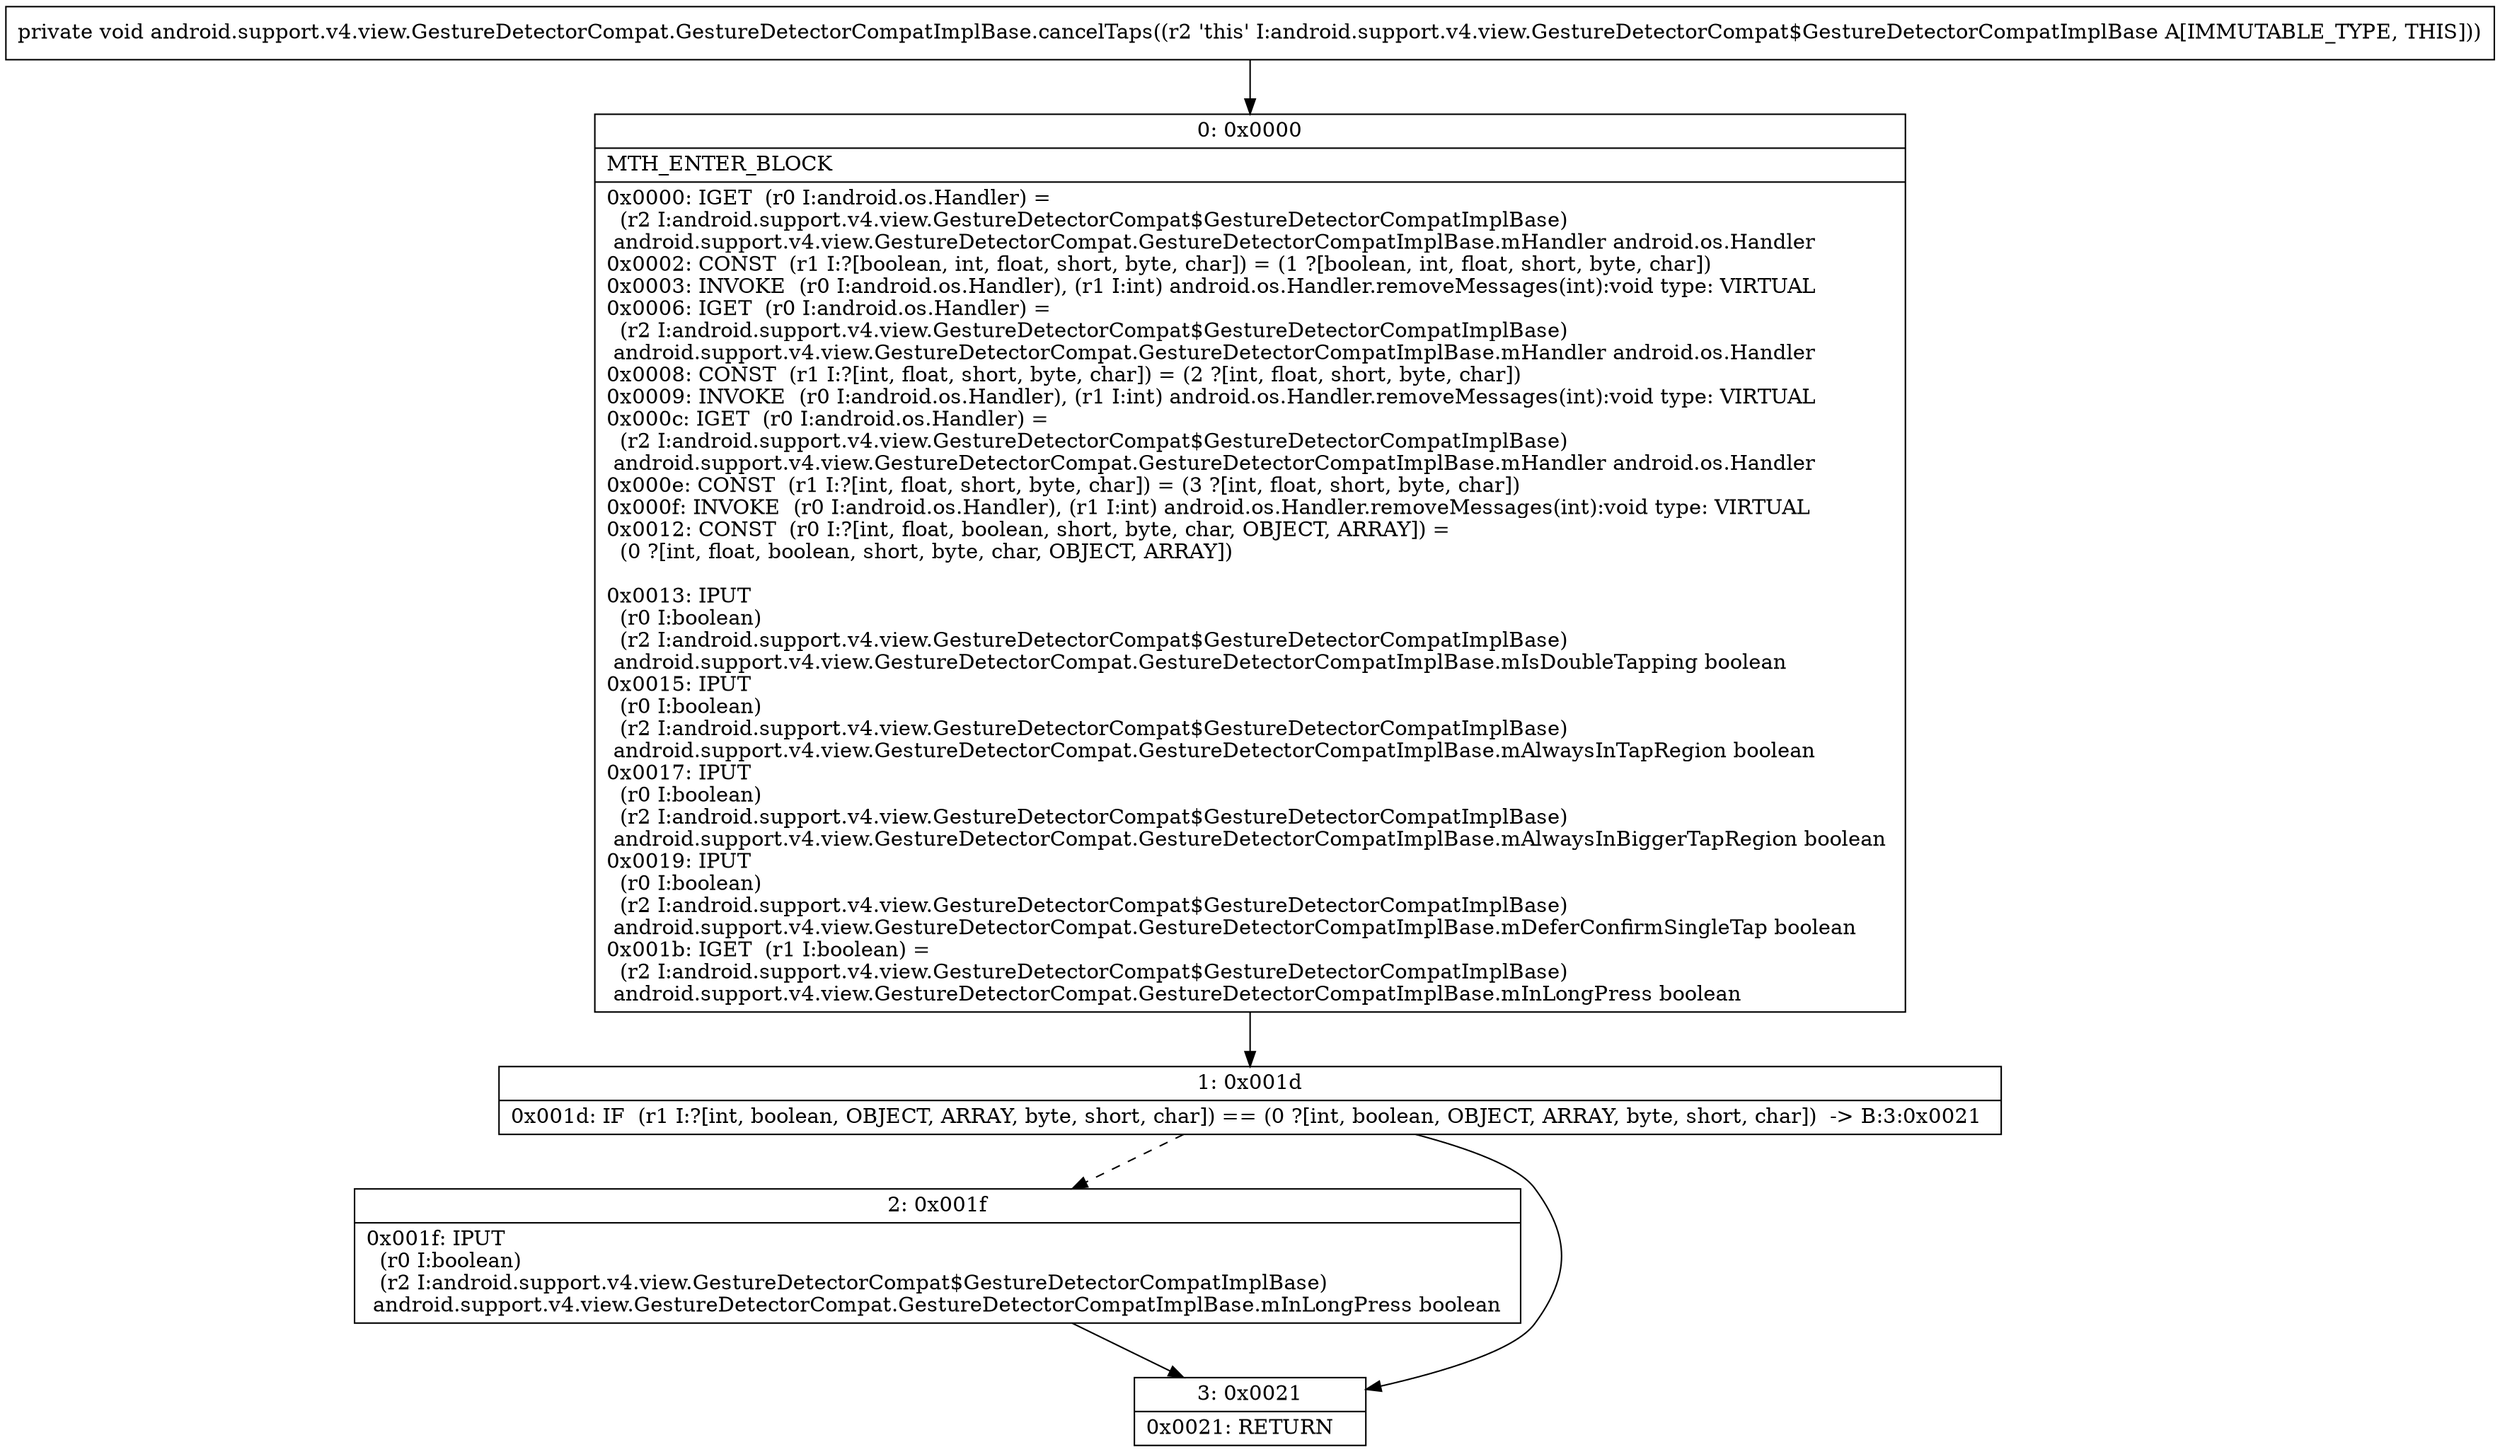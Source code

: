 digraph "CFG forandroid.support.v4.view.GestureDetectorCompat.GestureDetectorCompatImplBase.cancelTaps()V" {
Node_0 [shape=record,label="{0\:\ 0x0000|MTH_ENTER_BLOCK\l|0x0000: IGET  (r0 I:android.os.Handler) = \l  (r2 I:android.support.v4.view.GestureDetectorCompat$GestureDetectorCompatImplBase)\l android.support.v4.view.GestureDetectorCompat.GestureDetectorCompatImplBase.mHandler android.os.Handler \l0x0002: CONST  (r1 I:?[boolean, int, float, short, byte, char]) = (1 ?[boolean, int, float, short, byte, char]) \l0x0003: INVOKE  (r0 I:android.os.Handler), (r1 I:int) android.os.Handler.removeMessages(int):void type: VIRTUAL \l0x0006: IGET  (r0 I:android.os.Handler) = \l  (r2 I:android.support.v4.view.GestureDetectorCompat$GestureDetectorCompatImplBase)\l android.support.v4.view.GestureDetectorCompat.GestureDetectorCompatImplBase.mHandler android.os.Handler \l0x0008: CONST  (r1 I:?[int, float, short, byte, char]) = (2 ?[int, float, short, byte, char]) \l0x0009: INVOKE  (r0 I:android.os.Handler), (r1 I:int) android.os.Handler.removeMessages(int):void type: VIRTUAL \l0x000c: IGET  (r0 I:android.os.Handler) = \l  (r2 I:android.support.v4.view.GestureDetectorCompat$GestureDetectorCompatImplBase)\l android.support.v4.view.GestureDetectorCompat.GestureDetectorCompatImplBase.mHandler android.os.Handler \l0x000e: CONST  (r1 I:?[int, float, short, byte, char]) = (3 ?[int, float, short, byte, char]) \l0x000f: INVOKE  (r0 I:android.os.Handler), (r1 I:int) android.os.Handler.removeMessages(int):void type: VIRTUAL \l0x0012: CONST  (r0 I:?[int, float, boolean, short, byte, char, OBJECT, ARRAY]) = \l  (0 ?[int, float, boolean, short, byte, char, OBJECT, ARRAY])\l \l0x0013: IPUT  \l  (r0 I:boolean)\l  (r2 I:android.support.v4.view.GestureDetectorCompat$GestureDetectorCompatImplBase)\l android.support.v4.view.GestureDetectorCompat.GestureDetectorCompatImplBase.mIsDoubleTapping boolean \l0x0015: IPUT  \l  (r0 I:boolean)\l  (r2 I:android.support.v4.view.GestureDetectorCompat$GestureDetectorCompatImplBase)\l android.support.v4.view.GestureDetectorCompat.GestureDetectorCompatImplBase.mAlwaysInTapRegion boolean \l0x0017: IPUT  \l  (r0 I:boolean)\l  (r2 I:android.support.v4.view.GestureDetectorCompat$GestureDetectorCompatImplBase)\l android.support.v4.view.GestureDetectorCompat.GestureDetectorCompatImplBase.mAlwaysInBiggerTapRegion boolean \l0x0019: IPUT  \l  (r0 I:boolean)\l  (r2 I:android.support.v4.view.GestureDetectorCompat$GestureDetectorCompatImplBase)\l android.support.v4.view.GestureDetectorCompat.GestureDetectorCompatImplBase.mDeferConfirmSingleTap boolean \l0x001b: IGET  (r1 I:boolean) = \l  (r2 I:android.support.v4.view.GestureDetectorCompat$GestureDetectorCompatImplBase)\l android.support.v4.view.GestureDetectorCompat.GestureDetectorCompatImplBase.mInLongPress boolean \l}"];
Node_1 [shape=record,label="{1\:\ 0x001d|0x001d: IF  (r1 I:?[int, boolean, OBJECT, ARRAY, byte, short, char]) == (0 ?[int, boolean, OBJECT, ARRAY, byte, short, char])  \-\> B:3:0x0021 \l}"];
Node_2 [shape=record,label="{2\:\ 0x001f|0x001f: IPUT  \l  (r0 I:boolean)\l  (r2 I:android.support.v4.view.GestureDetectorCompat$GestureDetectorCompatImplBase)\l android.support.v4.view.GestureDetectorCompat.GestureDetectorCompatImplBase.mInLongPress boolean \l}"];
Node_3 [shape=record,label="{3\:\ 0x0021|0x0021: RETURN   \l}"];
MethodNode[shape=record,label="{private void android.support.v4.view.GestureDetectorCompat.GestureDetectorCompatImplBase.cancelTaps((r2 'this' I:android.support.v4.view.GestureDetectorCompat$GestureDetectorCompatImplBase A[IMMUTABLE_TYPE, THIS])) }"];
MethodNode -> Node_0;
Node_0 -> Node_1;
Node_1 -> Node_2[style=dashed];
Node_1 -> Node_3;
Node_2 -> Node_3;
}

